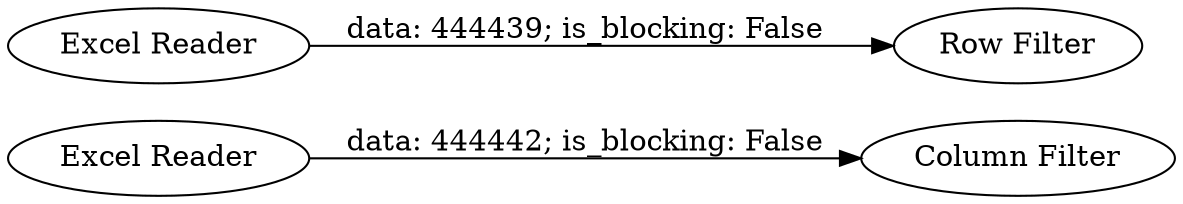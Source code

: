 digraph {
	"2126819626879690767_3" [label="Excel Reader"]
	"2126819626879690767_4" [label="Column Filter"]
	"2126819626879690767_1" [label="Excel Reader"]
	"2126819626879690767_2" [label="Row Filter"]
	"2126819626879690767_3" -> "2126819626879690767_4" [label="data: 444442; is_blocking: False"]
	"2126819626879690767_1" -> "2126819626879690767_2" [label="data: 444439; is_blocking: False"]
	rankdir=LR
}

